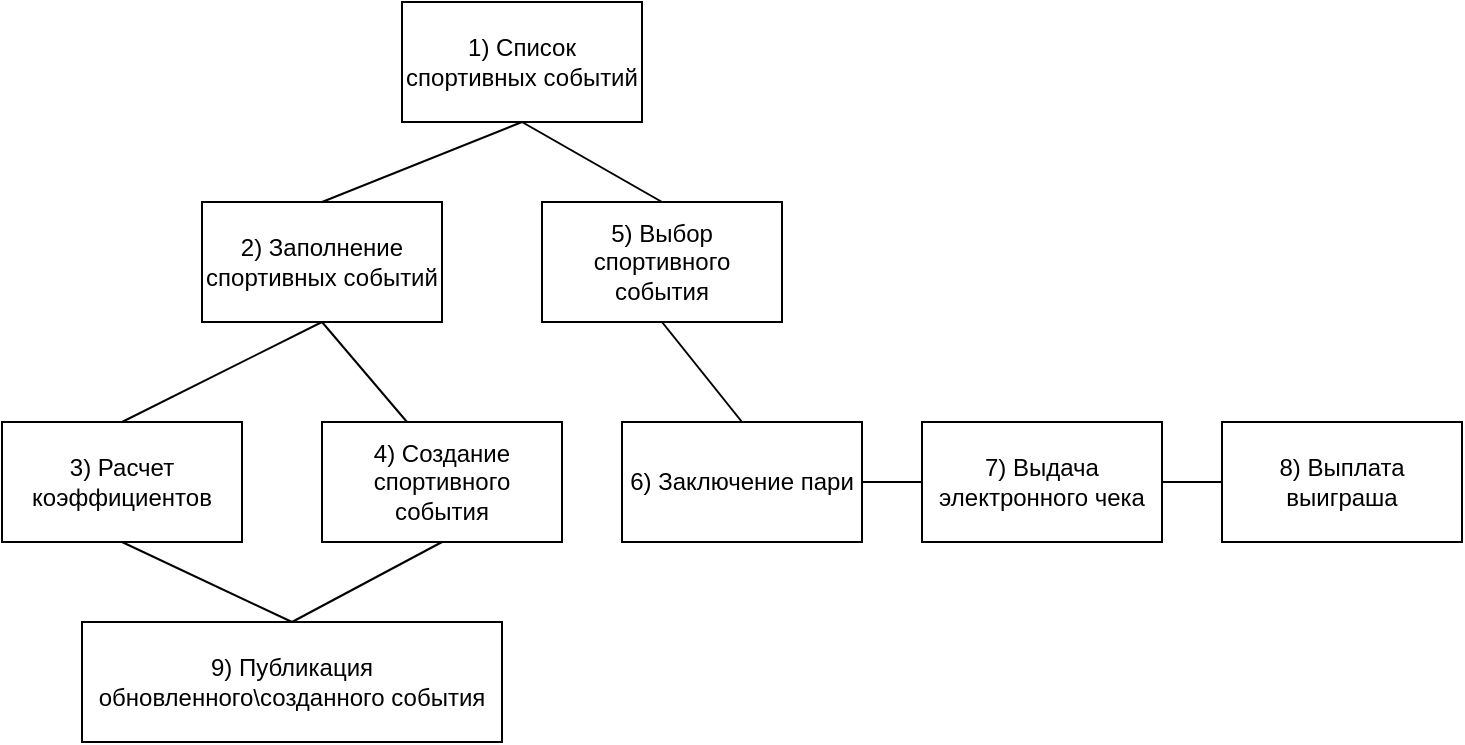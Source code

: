<mxfile version="13.0.3" type="device"><diagram id="FiR-Kh8DWECL45vwuljG" name="Page-1"><mxGraphModel dx="1899" dy="802" grid="1" gridSize="10" guides="1" tooltips="1" connect="1" arrows="1" fold="1" page="1" pageScale="1" pageWidth="827" pageHeight="1169" math="0" shadow="0"><root><mxCell id="0"/><mxCell id="1" parent="0"/><mxCell id="SFcgBCrMAbV9JQ7bjq8z-4" value="6) Заключение пари" style="rounded=0;whiteSpace=wrap;html=1;" parent="1" vertex="1"><mxGeometry x="270" y="220" width="120" height="60" as="geometry"/></mxCell><mxCell id="SFcgBCrMAbV9JQ7bjq8z-5" value="5) Выбор спортивного события" style="rounded=0;whiteSpace=wrap;html=1;" parent="1" vertex="1"><mxGeometry x="230" y="110" width="120" height="60" as="geometry"/></mxCell><mxCell id="SFcgBCrMAbV9JQ7bjq8z-7" value="" style="endArrow=none;html=1;exitX=0.5;exitY=1;exitDx=0;exitDy=0;entryX=0.5;entryY=0;entryDx=0;entryDy=0;" parent="1" source="SFcgBCrMAbV9JQ7bjq8z-5" target="SFcgBCrMAbV9JQ7bjq8z-4" edge="1"><mxGeometry width="50" height="50" relative="1" as="geometry"><mxPoint x="470" y="440" as="sourcePoint"/><mxPoint x="520" y="390" as="targetPoint"/></mxGeometry></mxCell><mxCell id="SFcgBCrMAbV9JQ7bjq8z-8" value="7) Выдача электронного чека" style="rounded=0;whiteSpace=wrap;html=1;" parent="1" vertex="1"><mxGeometry x="420" y="220" width="120" height="60" as="geometry"/></mxCell><mxCell id="SFcgBCrMAbV9JQ7bjq8z-9" value="8) Выплата выиграша" style="rounded=0;whiteSpace=wrap;html=1;" parent="1" vertex="1"><mxGeometry x="570" y="220" width="120" height="60" as="geometry"/></mxCell><mxCell id="SFcgBCrMAbV9JQ7bjq8z-10" value="" style="endArrow=none;html=1;entryX=0;entryY=0.5;entryDx=0;entryDy=0;" parent="1" source="SFcgBCrMAbV9JQ7bjq8z-4" target="SFcgBCrMAbV9JQ7bjq8z-8" edge="1"><mxGeometry width="50" height="50" relative="1" as="geometry"><mxPoint x="650" y="460" as="sourcePoint"/><mxPoint x="690" y="410" as="targetPoint"/></mxGeometry></mxCell><mxCell id="SFcgBCrMAbV9JQ7bjq8z-11" value="" style="endArrow=none;html=1;exitX=1;exitY=0.5;exitDx=0;exitDy=0;entryX=0;entryY=0.5;entryDx=0;entryDy=0;" parent="1" source="SFcgBCrMAbV9JQ7bjq8z-8" target="SFcgBCrMAbV9JQ7bjq8z-9" edge="1"><mxGeometry width="50" height="50" relative="1" as="geometry"><mxPoint x="830" y="500" as="sourcePoint"/><mxPoint x="880" y="450" as="targetPoint"/></mxGeometry></mxCell><mxCell id="SFcgBCrMAbV9JQ7bjq8z-12" value="2) Заполнение спортивных событий" style="rounded=0;whiteSpace=wrap;html=1;" parent="1" vertex="1"><mxGeometry x="60" y="110" width="120" height="60" as="geometry"/></mxCell><mxCell id="SFcgBCrMAbV9JQ7bjq8z-13" value="" style="endArrow=none;html=1;entryX=0.5;entryY=1;entryDx=0;entryDy=0;" parent="1" target="SFcgBCrMAbV9JQ7bjq8z-12" edge="1"><mxGeometry width="50" height="50" relative="1" as="geometry"><mxPoint x="162.5" y="220" as="sourcePoint"/><mxPoint x="210" y="139.289" as="targetPoint"/></mxGeometry></mxCell><mxCell id="SFcgBCrMAbV9JQ7bjq8z-16" value="" style="endArrow=none;html=1;" parent="1" source="SFcgBCrMAbV9JQ7bjq8z-15" edge="1"><mxGeometry width="50" height="50" relative="1" as="geometry"><mxPoint x="10" y="340" as="sourcePoint"/><mxPoint x="10" y="270" as="targetPoint"/></mxGeometry></mxCell><mxCell id="SFcgBCrMAbV9JQ7bjq8z-17" value="" style="endArrow=none;html=1;entryX=0.5;entryY=1;entryDx=0;entryDy=0;exitX=0.5;exitY=0;exitDx=0;exitDy=0;" parent="1" source="SFcgBCrMAbV9JQ7bjq8z-15" target="SFcgBCrMAbV9JQ7bjq8z-12" edge="1"><mxGeometry width="50" height="50" relative="1" as="geometry"><mxPoint x="10" y="210" as="sourcePoint"/><mxPoint x="100" y="200" as="targetPoint"/></mxGeometry></mxCell><mxCell id="SFcgBCrMAbV9JQ7bjq8z-15" value="3) Расчет коэффициентов" style="rounded=0;whiteSpace=wrap;html=1;" parent="1" vertex="1"><mxGeometry x="-40" y="220" width="120" height="60" as="geometry"/></mxCell><mxCell id="MVK8CvOjMEKbR3kDF2L4-4" value="4) Создание спортивного события" style="rounded=0;whiteSpace=wrap;html=1;" parent="1" vertex="1"><mxGeometry x="120" y="220" width="120" height="60" as="geometry"/></mxCell><mxCell id="MVK8CvOjMEKbR3kDF2L4-5" value="1) Список спортивных событий" style="rounded=0;whiteSpace=wrap;html=1;" parent="1" vertex="1"><mxGeometry x="160" y="10" width="120" height="60" as="geometry"/></mxCell><mxCell id="MVK8CvOjMEKbR3kDF2L4-6" value="" style="endArrow=none;html=1;entryX=0.5;entryY=1;entryDx=0;entryDy=0;exitX=0.5;exitY=0;exitDx=0;exitDy=0;" parent="1" source="SFcgBCrMAbV9JQ7bjq8z-12" target="MVK8CvOjMEKbR3kDF2L4-5" edge="1"><mxGeometry width="50" height="50" relative="1" as="geometry"><mxPoint x="190" y="160" as="sourcePoint"/><mxPoint x="240" y="110" as="targetPoint"/></mxGeometry></mxCell><mxCell id="MVK8CvOjMEKbR3kDF2L4-7" value="" style="endArrow=none;html=1;entryX=0.5;entryY=1;entryDx=0;entryDy=0;exitX=0.5;exitY=0;exitDx=0;exitDy=0;" parent="1" source="SFcgBCrMAbV9JQ7bjq8z-5" target="MVK8CvOjMEKbR3kDF2L4-5" edge="1"><mxGeometry width="50" height="50" relative="1" as="geometry"><mxPoint x="240" y="170" as="sourcePoint"/><mxPoint x="290" y="120" as="targetPoint"/></mxGeometry></mxCell><mxCell id="2PmiRajkTQm3eKjJgjML-1" value="9) Публикация обновленного\созданного события" style="rounded=0;whiteSpace=wrap;html=1;" vertex="1" parent="1"><mxGeometry y="320" width="210" height="60" as="geometry"/></mxCell><mxCell id="2PmiRajkTQm3eKjJgjML-2" value="" style="endArrow=none;html=1;entryX=0.5;entryY=1;entryDx=0;entryDy=0;exitX=0.5;exitY=0;exitDx=0;exitDy=0;" edge="1" parent="1" source="2PmiRajkTQm3eKjJgjML-1" target="SFcgBCrMAbV9JQ7bjq8z-15"><mxGeometry width="50" height="50" relative="1" as="geometry"><mxPoint x="40" y="320" as="sourcePoint"/><mxPoint x="90" y="270" as="targetPoint"/></mxGeometry></mxCell><mxCell id="2PmiRajkTQm3eKjJgjML-3" value="" style="endArrow=none;html=1;entryX=0.5;entryY=1;entryDx=0;entryDy=0;exitX=0.5;exitY=0;exitDx=0;exitDy=0;" edge="1" parent="1" source="2PmiRajkTQm3eKjJgjML-1" target="MVK8CvOjMEKbR3kDF2L4-4"><mxGeometry width="50" height="50" relative="1" as="geometry"><mxPoint x="150" y="350" as="sourcePoint"/><mxPoint x="200" y="300" as="targetPoint"/></mxGeometry></mxCell></root></mxGraphModel></diagram></mxfile>